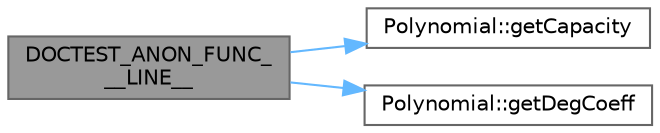 digraph "DOCTEST_ANON_FUNC___LINE__"
{
 // INTERACTIVE_SVG=YES
 // LATEX_PDF_SIZE
  bgcolor="transparent";
  edge [fontname=Helvetica,fontsize=10,labelfontname=Helvetica,labelfontsize=10];
  node [fontname=Helvetica,fontsize=10,shape=box,height=0.2,width=0.4];
  rankdir="LR";
  Node1 [label="DOCTEST_ANON_FUNC_\l__LINE__",height=0.2,width=0.4,color="gray40", fillcolor="grey60", style="filled", fontcolor="black",tooltip=" "];
  Node1 -> Node2 [color="steelblue1",style="solid"];
  Node2 [label="Polynomial::getCapacity",height=0.2,width=0.4,color="grey40", fillcolor="white", style="filled",URL="$class_polynomial.html#a2b7959376c5e22ac912e9698274233b3",tooltip=" "];
  Node1 -> Node3 [color="steelblue1",style="solid"];
  Node3 [label="Polynomial::getDegCoeff",height=0.2,width=0.4,color="grey40", fillcolor="white", style="filled",URL="$class_polynomial.html#a3cd79f95cc11614cbf99d19ec70650df",tooltip=" "];
}
